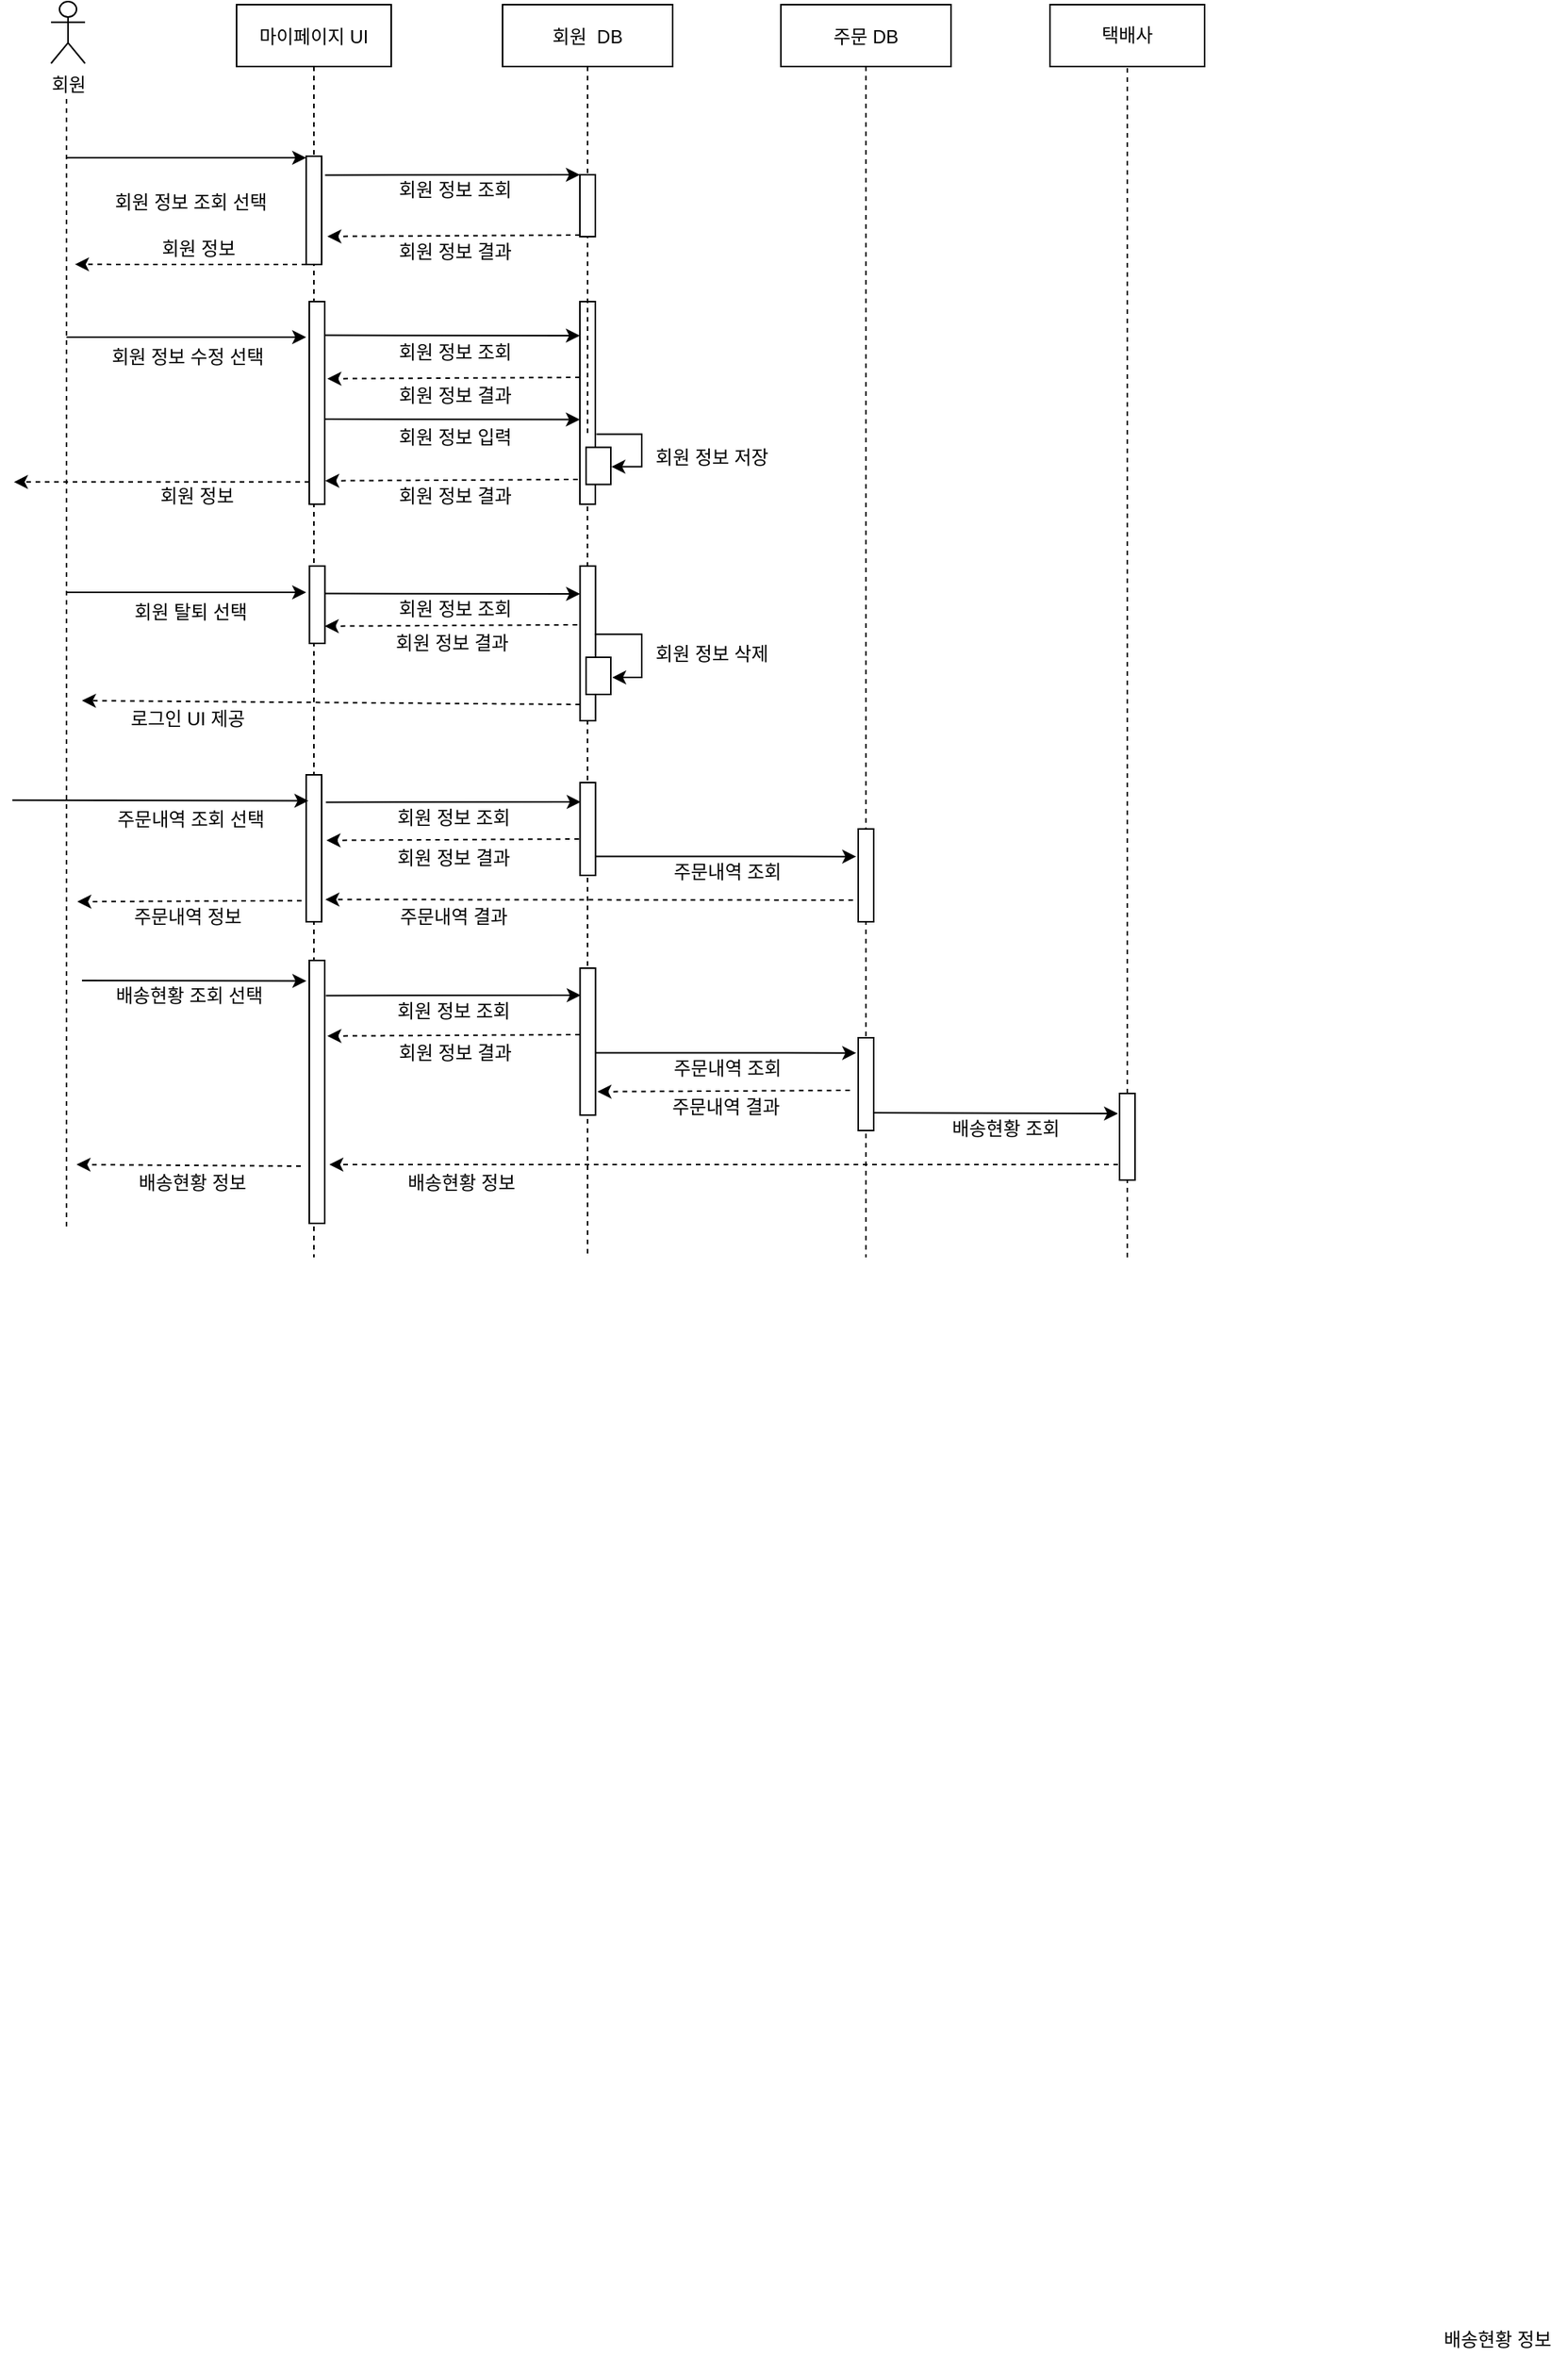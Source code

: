 <mxfile version="18.1.3" type="github">
  <diagram id="kgpKYQtTHZ0yAKxKKP6v" name="Page-1">
    <mxGraphModel dx="1571" dy="431" grid="1" gridSize="10" guides="1" tooltips="1" connect="1" arrows="1" fold="1" page="1" pageScale="1" pageWidth="850" pageHeight="1100" math="0" shadow="0">
      <root>
        <mxCell id="0" />
        <mxCell id="1" parent="0" />
        <mxCell id="r8XIUrFHfBqZS6FGPilP-93" value="" style="points=[];perimeter=orthogonalPerimeter;rounded=0;shadow=0;strokeWidth=1;" parent="1" vertex="1">
          <mxGeometry x="332" y="242" width="10" height="131" as="geometry" />
        </mxCell>
        <mxCell id="r8XIUrFHfBqZS6FGPilP-76" value="회원  DB" style="shape=umlLifeline;perimeter=lifelinePerimeter;container=1;collapsible=0;recursiveResize=0;rounded=0;shadow=0;strokeWidth=1;" parent="1" vertex="1">
          <mxGeometry x="282" y="50" width="110" height="280" as="geometry" />
        </mxCell>
        <mxCell id="r8XIUrFHfBqZS6FGPilP-83" value="" style="points=[];perimeter=orthogonalPerimeter;rounded=0;shadow=0;strokeWidth=1;" parent="r8XIUrFHfBqZS6FGPilP-76" vertex="1">
          <mxGeometry x="50" y="110" width="10" height="40" as="geometry" />
        </mxCell>
        <mxCell id="r8XIUrFHfBqZS6FGPilP-84" value="" style="endArrow=classic;html=1;rounded=0;entryX=-0.177;entryY=0.155;entryDx=0;entryDy=0;entryPerimeter=0;exitX=1.022;exitY=0.36;exitDx=0;exitDy=0;exitPerimeter=0;" parent="r8XIUrFHfBqZS6FGPilP-76" edge="1">
          <mxGeometry width="50" height="50" relative="1" as="geometry">
            <mxPoint x="-114.78" y="110.2" as="sourcePoint" />
            <mxPoint x="50" y="110.005" as="targetPoint" />
          </mxGeometry>
        </mxCell>
        <mxCell id="r8XIUrFHfBqZS6FGPilP-86" value="" style="endArrow=classic;html=1;rounded=0;dashed=1;entryX=1.03;entryY=0.253;entryDx=0;entryDy=0;entryPerimeter=0;endFill=1;exitX=-0.141;exitY=0.544;exitDx=0;exitDy=0;exitPerimeter=0;" parent="r8XIUrFHfBqZS6FGPilP-76" edge="1">
          <mxGeometry width="50" height="50" relative="1" as="geometry">
            <mxPoint x="50" y="148.998" as="sourcePoint" />
            <mxPoint x="-113.29" y="149.88" as="targetPoint" />
          </mxGeometry>
        </mxCell>
        <mxCell id="r8XIUrFHfBqZS6FGPilP-101" value="회원 정보 입력" style="text;html=1;align=center;verticalAlign=middle;resizable=0;points=[];autosize=1;strokeColor=none;fillColor=none;" parent="r8XIUrFHfBqZS6FGPilP-76" vertex="1">
          <mxGeometry x="-76" y="270.24" width="90" height="20" as="geometry" />
        </mxCell>
        <mxCell id="3nuBFxr9cyL0pnOWT2aG-5" value="마이페이지 UI" style="shape=umlLifeline;perimeter=lifelinePerimeter;container=1;collapsible=0;recursiveResize=0;rounded=0;shadow=0;strokeWidth=1;" parent="1" vertex="1">
          <mxGeometry x="110" y="50" width="100" height="810" as="geometry" />
        </mxCell>
        <mxCell id="r8XIUrFHfBqZS6FGPilP-82" value="" style="points=[];perimeter=orthogonalPerimeter;rounded=0;shadow=0;strokeWidth=1;" parent="3nuBFxr9cyL0pnOWT2aG-5" vertex="1">
          <mxGeometry x="45" y="98" width="10" height="70" as="geometry" />
        </mxCell>
        <mxCell id="r8XIUrFHfBqZS6FGPilP-139" value="" style="points=[];perimeter=orthogonalPerimeter;rounded=0;shadow=0;strokeWidth=1;" parent="3nuBFxr9cyL0pnOWT2aG-5" vertex="1">
          <mxGeometry x="45" y="498" width="10" height="95" as="geometry" />
        </mxCell>
        <mxCell id="r8XIUrFHfBqZS6FGPilP-27" value="" style="endArrow=classic;html=1;rounded=0;" parent="3nuBFxr9cyL0pnOWT2aG-5" edge="1">
          <mxGeometry width="50" height="50" relative="1" as="geometry">
            <mxPoint x="-110" y="99" as="sourcePoint" />
            <mxPoint x="45" y="99" as="targetPoint" />
          </mxGeometry>
        </mxCell>
        <mxCell id="r8XIUrFHfBqZS6FGPilP-91" value="" style="endArrow=classic;html=1;rounded=0;" parent="3nuBFxr9cyL0pnOWT2aG-5" edge="1">
          <mxGeometry width="50" height="50" relative="1" as="geometry">
            <mxPoint x="-110" y="215" as="sourcePoint" />
            <mxPoint x="45" y="215" as="targetPoint" />
          </mxGeometry>
        </mxCell>
        <mxCell id="r8XIUrFHfBqZS6FGPilP-92" value="회원 정보 수정 선택" style="text;html=1;align=center;verticalAlign=middle;resizable=0;points=[];autosize=1;strokeColor=none;fillColor=none;" parent="3nuBFxr9cyL0pnOWT2aG-5" vertex="1">
          <mxGeometry x="-92" y="218" width="120" height="20" as="geometry" />
        </mxCell>
        <mxCell id="r8XIUrFHfBqZS6FGPilP-122" value="" style="endArrow=classic;html=1;rounded=0;" parent="3nuBFxr9cyL0pnOWT2aG-5" edge="1">
          <mxGeometry width="50" height="50" relative="1" as="geometry">
            <mxPoint x="-110" y="380" as="sourcePoint" />
            <mxPoint x="45" y="380" as="targetPoint" />
          </mxGeometry>
        </mxCell>
        <mxCell id="r8XIUrFHfBqZS6FGPilP-141" value="주문내역 조회 선택" style="text;html=1;align=center;verticalAlign=middle;resizable=0;points=[];autosize=1;strokeColor=none;fillColor=none;" parent="3nuBFxr9cyL0pnOWT2aG-5" vertex="1">
          <mxGeometry x="-90.0" y="517" width="120" height="20" as="geometry" />
        </mxCell>
        <mxCell id="r8XIUrFHfBqZS6FGPilP-7" value="" style="endArrow=none;dashed=1;html=1;rounded=0;" parent="1" edge="1">
          <mxGeometry width="50" height="50" relative="1" as="geometry">
            <mxPoint y="840" as="sourcePoint" />
            <mxPoint y="110" as="targetPoint" />
          </mxGeometry>
        </mxCell>
        <mxCell id="r8XIUrFHfBqZS6FGPilP-79" value="주문 DB" style="shape=umlLifeline;perimeter=lifelinePerimeter;container=1;collapsible=0;recursiveResize=0;rounded=0;shadow=0;strokeWidth=1;" parent="1" vertex="1">
          <mxGeometry x="462" y="50" width="110" height="810" as="geometry" />
        </mxCell>
        <mxCell id="r8XIUrFHfBqZS6FGPilP-142" value="" style="points=[];perimeter=orthogonalPerimeter;rounded=0;shadow=0;strokeWidth=1;" parent="r8XIUrFHfBqZS6FGPilP-79" vertex="1">
          <mxGeometry x="50" y="533" width="10" height="60" as="geometry" />
        </mxCell>
        <mxCell id="r8XIUrFHfBqZS6FGPilP-147" value="" style="endArrow=classic;html=1;rounded=0;entryX=-0.131;entryY=0.297;entryDx=0;entryDy=0;entryPerimeter=0;exitX=1.022;exitY=0.36;exitDx=0;exitDy=0;exitPerimeter=0;endFill=1;" parent="r8XIUrFHfBqZS6FGPilP-79" edge="1">
          <mxGeometry width="50" height="50" relative="1" as="geometry">
            <mxPoint x="-119.86" y="550.7" as="sourcePoint" />
            <mxPoint x="48.69" y="550.85" as="targetPoint" />
          </mxGeometry>
        </mxCell>
        <mxCell id="r8XIUrFHfBqZS6FGPilP-209" value="" style="points=[];perimeter=orthogonalPerimeter;rounded=0;shadow=0;strokeWidth=1;" parent="r8XIUrFHfBqZS6FGPilP-79" vertex="1">
          <mxGeometry x="50" y="668" width="10" height="60" as="geometry" />
        </mxCell>
        <mxCell id="r8XIUrFHfBqZS6FGPilP-210" value="" style="endArrow=classic;html=1;rounded=0;entryX=-0.131;entryY=0.297;entryDx=0;entryDy=0;entryPerimeter=0;exitX=1.022;exitY=0.36;exitDx=0;exitDy=0;exitPerimeter=0;endFill=1;" parent="r8XIUrFHfBqZS6FGPilP-79" edge="1">
          <mxGeometry width="50" height="50" relative="1" as="geometry">
            <mxPoint x="-119.86" y="677.7" as="sourcePoint" />
            <mxPoint x="48.69" y="677.85" as="targetPoint" />
          </mxGeometry>
        </mxCell>
        <mxCell id="r8XIUrFHfBqZS6FGPilP-211" value="주문내역 조회" style="text;html=1;align=center;verticalAlign=middle;resizable=0;points=[];autosize=1;strokeColor=none;fillColor=none;" parent="r8XIUrFHfBqZS6FGPilP-79" vertex="1">
          <mxGeometry x="-80" y="678" width="90" height="20" as="geometry" />
        </mxCell>
        <mxCell id="r8XIUrFHfBqZS6FGPilP-212" value="" style="endArrow=classic;html=1;rounded=0;dashed=1;entryX=1.03;entryY=0.253;entryDx=0;entryDy=0;entryPerimeter=0;endFill=1;exitX=-0.141;exitY=0.544;exitDx=0;exitDy=0;exitPerimeter=0;" parent="r8XIUrFHfBqZS6FGPilP-79" edge="1">
          <mxGeometry width="50" height="50" relative="1" as="geometry">
            <mxPoint x="44.65" y="701.998" as="sourcePoint" />
            <mxPoint x="-118.64" y="702.88" as="targetPoint" />
          </mxGeometry>
        </mxCell>
        <mxCell id="r8XIUrFHfBqZS6FGPilP-213" value="주문내역 결과" style="text;html=1;align=center;verticalAlign=middle;resizable=0;points=[];autosize=1;strokeColor=none;fillColor=none;" parent="r8XIUrFHfBqZS6FGPilP-79" vertex="1">
          <mxGeometry x="-81.35" y="703" width="90" height="20" as="geometry" />
        </mxCell>
        <mxCell id="r8XIUrFHfBqZS6FGPilP-182" value="" style="endArrow=classic;html=1;rounded=0;exitX=1.022;exitY=0.36;exitDx=0;exitDy=0;exitPerimeter=0;endFill=1;" parent="r8XIUrFHfBqZS6FGPilP-79" edge="1">
          <mxGeometry width="50" height="50" relative="1" as="geometry">
            <mxPoint x="60.0" y="716.5" as="sourcePoint" />
            <mxPoint x="218" y="717" as="targetPoint" />
          </mxGeometry>
        </mxCell>
        <mxCell id="r8XIUrFHfBqZS6FGPilP-193" value="" style="endArrow=classic;html=1;rounded=0;dashed=1;endFill=1;exitX=-0.141;exitY=0.544;exitDx=0;exitDy=0;exitPerimeter=0;" parent="r8XIUrFHfBqZS6FGPilP-79" edge="1">
          <mxGeometry width="50" height="50" relative="1" as="geometry">
            <mxPoint x="218.0" y="749.998" as="sourcePoint" />
            <mxPoint x="-292" y="750" as="targetPoint" />
          </mxGeometry>
        </mxCell>
        <mxCell id="r8XIUrFHfBqZS6FGPilP-85" value="회원 정보 조회" style="text;html=1;align=center;verticalAlign=middle;resizable=0;points=[];autosize=1;strokeColor=none;fillColor=none;" parent="1" vertex="1">
          <mxGeometry x="206" y="160" width="90" height="20" as="geometry" />
        </mxCell>
        <mxCell id="r8XIUrFHfBqZS6FGPilP-87" value="회원 정보 결과" style="text;html=1;align=center;verticalAlign=middle;resizable=0;points=[];autosize=1;strokeColor=none;fillColor=none;" parent="1" vertex="1">
          <mxGeometry x="206" y="200" width="90" height="20" as="geometry" />
        </mxCell>
        <mxCell id="r8XIUrFHfBqZS6FGPilP-89" value="" style="points=[];perimeter=orthogonalPerimeter;rounded=0;shadow=0;strokeWidth=1;" parent="1" vertex="1">
          <mxGeometry x="157" y="242" width="10" height="131" as="geometry" />
        </mxCell>
        <mxCell id="r8XIUrFHfBqZS6FGPilP-94" value="" style="endArrow=classic;html=1;rounded=0;entryX=-0.177;entryY=0.155;entryDx=0;entryDy=0;entryPerimeter=0;exitX=1.022;exitY=0.189;exitDx=0;exitDy=0;exitPerimeter=0;" parent="1" edge="1">
          <mxGeometry width="50" height="50" relative="1" as="geometry">
            <mxPoint x="167.22" y="263.759" as="sourcePoint" />
            <mxPoint x="332" y="264.005" as="targetPoint" />
          </mxGeometry>
        </mxCell>
        <mxCell id="r8XIUrFHfBqZS6FGPilP-95" value="" style="endArrow=classic;html=1;rounded=0;dashed=1;entryX=1.03;entryY=0.253;entryDx=0;entryDy=0;entryPerimeter=0;endFill=1;exitX=-0.141;exitY=0.544;exitDx=0;exitDy=0;exitPerimeter=0;" parent="1" edge="1">
          <mxGeometry width="50" height="50" relative="1" as="geometry">
            <mxPoint x="332" y="290.998" as="sourcePoint" />
            <mxPoint x="168.71" y="291.88" as="targetPoint" />
          </mxGeometry>
        </mxCell>
        <mxCell id="r8XIUrFHfBqZS6FGPilP-96" value="회원 정보 조회" style="text;html=1;align=center;verticalAlign=middle;resizable=0;points=[];autosize=1;strokeColor=none;fillColor=none;" parent="1" vertex="1">
          <mxGeometry x="206" y="265" width="90" height="20" as="geometry" />
        </mxCell>
        <mxCell id="r8XIUrFHfBqZS6FGPilP-97" value="회원 정보 결과" style="text;html=1;align=center;verticalAlign=middle;resizable=0;points=[];autosize=1;strokeColor=none;fillColor=none;" parent="1" vertex="1">
          <mxGeometry x="206" y="293" width="90" height="20" as="geometry" />
        </mxCell>
        <mxCell id="r8XIUrFHfBqZS6FGPilP-105" value="" style="endArrow=none;html=1;rounded=0;dashed=1;endFill=0;exitX=0.689;exitY=1.019;exitDx=0;exitDy=0;exitPerimeter=0;" parent="1" edge="1">
          <mxGeometry width="50" height="50" relative="1" as="geometry">
            <mxPoint x="336.89" y="374.489" as="sourcePoint" />
            <mxPoint x="337" y="860" as="targetPoint" />
          </mxGeometry>
        </mxCell>
        <mxCell id="r8XIUrFHfBqZS6FGPilP-98" value="" style="points=[];perimeter=orthogonalPerimeter;rounded=0;shadow=0;strokeWidth=1;" parent="1" vertex="1">
          <mxGeometry x="336" y="336.24" width="16" height="24" as="geometry" />
        </mxCell>
        <mxCell id="r8XIUrFHfBqZS6FGPilP-108" value="" style="endArrow=classic;html=1;rounded=0;exitX=1.071;exitY=0.655;exitDx=0;exitDy=0;exitPerimeter=0;edgeStyle=orthogonalEdgeStyle;entryX=1.023;entryY=0.523;entryDx=0;entryDy=0;entryPerimeter=0;" parent="1" source="r8XIUrFHfBqZS6FGPilP-93" target="r8XIUrFHfBqZS6FGPilP-98" edge="1">
          <mxGeometry width="50" height="50" relative="1" as="geometry">
            <mxPoint x="362" y="353" as="sourcePoint" />
            <mxPoint x="412" y="303" as="targetPoint" />
            <Array as="points">
              <mxPoint x="372" y="328" />
              <mxPoint x="372" y="349" />
            </Array>
          </mxGeometry>
        </mxCell>
        <mxCell id="r8XIUrFHfBqZS6FGPilP-109" value="회원 정보 저장" style="text;html=1;align=center;verticalAlign=middle;resizable=0;points=[];autosize=1;strokeColor=none;fillColor=none;" parent="1" vertex="1">
          <mxGeometry x="372" y="333" width="90" height="20" as="geometry" />
        </mxCell>
        <mxCell id="r8XIUrFHfBqZS6FGPilP-110" value="" style="endArrow=classic;html=1;rounded=0;dashed=1;entryX=1.03;entryY=0.253;entryDx=0;entryDy=0;entryPerimeter=0;endFill=1;exitX=-0.141;exitY=0.544;exitDx=0;exitDy=0;exitPerimeter=0;" parent="1" edge="1">
          <mxGeometry width="50" height="50" relative="1" as="geometry">
            <mxPoint x="330.64" y="356.998" as="sourcePoint" />
            <mxPoint x="167.35" y="357.88" as="targetPoint" />
          </mxGeometry>
        </mxCell>
        <mxCell id="r8XIUrFHfBqZS6FGPilP-111" value="회원 정보 결과" style="text;html=1;align=center;verticalAlign=middle;resizable=0;points=[];autosize=1;strokeColor=none;fillColor=none;" parent="1" vertex="1">
          <mxGeometry x="206" y="358.24" width="90" height="20" as="geometry" />
        </mxCell>
        <mxCell id="r8XIUrFHfBqZS6FGPilP-116" value="" style="endArrow=classic;html=1;rounded=0;dashed=1;endFill=1;" parent="1" edge="1">
          <mxGeometry width="50" height="50" relative="1" as="geometry">
            <mxPoint x="157" y="358.64" as="sourcePoint" />
            <mxPoint x="-34" y="358.64" as="targetPoint" />
          </mxGeometry>
        </mxCell>
        <mxCell id="r8XIUrFHfBqZS6FGPilP-100" value="" style="endArrow=classic;html=1;rounded=0;entryX=-0.177;entryY=0.155;entryDx=0;entryDy=0;entryPerimeter=0;exitX=1.022;exitY=0.189;exitDx=0;exitDy=0;exitPerimeter=0;" parent="1" edge="1">
          <mxGeometry width="50" height="50" relative="1" as="geometry">
            <mxPoint x="167.22" y="317.999" as="sourcePoint" />
            <mxPoint x="332" y="318.245" as="targetPoint" />
          </mxGeometry>
        </mxCell>
        <mxCell id="r8XIUrFHfBqZS6FGPilP-115" value="회원 정보" style="text;html=1;align=center;verticalAlign=middle;resizable=0;points=[];autosize=1;strokeColor=none;fillColor=none;" parent="1" vertex="1">
          <mxGeometry x="49" y="358.24" width="70" height="20" as="geometry" />
        </mxCell>
        <mxCell id="r8XIUrFHfBqZS6FGPilP-119" value="" style="points=[];perimeter=orthogonalPerimeter;rounded=0;shadow=0;strokeWidth=1;" parent="1" vertex="1">
          <mxGeometry x="332.14" y="413" width="10" height="100" as="geometry" />
        </mxCell>
        <mxCell id="r8XIUrFHfBqZS6FGPilP-121" value="" style="points=[];perimeter=orthogonalPerimeter;rounded=0;shadow=0;strokeWidth=1;" parent="1" vertex="1">
          <mxGeometry x="157.14" y="413" width="10" height="50" as="geometry" />
        </mxCell>
        <mxCell id="r8XIUrFHfBqZS6FGPilP-123" value="회원 탈퇴 선택" style="text;html=1;align=center;verticalAlign=middle;resizable=0;points=[];autosize=1;strokeColor=none;fillColor=none;" parent="1" vertex="1">
          <mxGeometry x="35.0" y="433" width="90" height="20" as="geometry" />
        </mxCell>
        <mxCell id="r8XIUrFHfBqZS6FGPilP-124" value="" style="endArrow=classic;html=1;rounded=0;entryX=-0.177;entryY=0.155;entryDx=0;entryDy=0;entryPerimeter=0;exitX=1.022;exitY=0.189;exitDx=0;exitDy=0;exitPerimeter=0;" parent="1" edge="1">
          <mxGeometry width="50" height="50" relative="1" as="geometry">
            <mxPoint x="167.36" y="430.759" as="sourcePoint" />
            <mxPoint x="332.14" y="431.005" as="targetPoint" />
          </mxGeometry>
        </mxCell>
        <mxCell id="r8XIUrFHfBqZS6FGPilP-126" value="회원 정보 조회" style="text;html=1;align=center;verticalAlign=middle;resizable=0;points=[];autosize=1;strokeColor=none;fillColor=none;" parent="1" vertex="1">
          <mxGeometry x="206.14" y="431" width="90" height="20" as="geometry" />
        </mxCell>
        <mxCell id="r8XIUrFHfBqZS6FGPilP-128" value="" style="points=[];perimeter=orthogonalPerimeter;rounded=0;shadow=0;strokeWidth=1;" parent="1" vertex="1">
          <mxGeometry x="336" y="472" width="16" height="24" as="geometry" />
        </mxCell>
        <mxCell id="r8XIUrFHfBqZS6FGPilP-130" value="회원 정보 삭제" style="text;html=1;align=center;verticalAlign=middle;resizable=0;points=[];autosize=1;strokeColor=none;fillColor=none;" parent="1" vertex="1">
          <mxGeometry x="372" y="460" width="90" height="20" as="geometry" />
        </mxCell>
        <mxCell id="r8XIUrFHfBqZS6FGPilP-131" value="" style="endArrow=classic;html=1;rounded=0;dashed=1;endFill=1;exitX=-0.003;exitY=0.895;exitDx=0;exitDy=0;exitPerimeter=0;" parent="1" source="r8XIUrFHfBqZS6FGPilP-119" edge="1">
          <mxGeometry width="50" height="50" relative="1" as="geometry">
            <mxPoint x="304" y="503" as="sourcePoint" />
            <mxPoint x="10" y="500" as="targetPoint" />
            <Array as="points">
              <mxPoint x="10" y="500" />
            </Array>
          </mxGeometry>
        </mxCell>
        <mxCell id="r8XIUrFHfBqZS6FGPilP-136" value="" style="endArrow=classic;html=1;rounded=0;edgeStyle=orthogonalEdgeStyle;exitX=0.956;exitY=0.207;exitDx=0;exitDy=0;exitPerimeter=0;entryX=1.055;entryY=0.502;entryDx=0;entryDy=0;entryPerimeter=0;" parent="1" edge="1">
          <mxGeometry width="50" height="50" relative="1" as="geometry">
            <mxPoint x="341.7" y="457.117" as="sourcePoint" />
            <mxPoint x="352.88" y="485.048" as="targetPoint" />
            <Array as="points">
              <mxPoint x="372" y="457" />
              <mxPoint x="372" y="485" />
            </Array>
          </mxGeometry>
        </mxCell>
        <mxCell id="r8XIUrFHfBqZS6FGPilP-135" value="로그인 UI 제공" style="text;html=1;align=center;verticalAlign=middle;resizable=0;points=[];autosize=1;strokeColor=none;fillColor=none;" parent="1" vertex="1">
          <mxGeometry x="33.14" y="502" width="90" height="20" as="geometry" />
        </mxCell>
        <mxCell id="r8XIUrFHfBqZS6FGPilP-143" value="" style="points=[];perimeter=orthogonalPerimeter;rounded=0;shadow=0;strokeWidth=1;" parent="1" vertex="1">
          <mxGeometry x="332.14" y="553" width="10" height="60" as="geometry" />
        </mxCell>
        <mxCell id="r8XIUrFHfBqZS6FGPilP-145" value="" style="endArrow=classic;html=1;rounded=0;entryX=-0.177;entryY=0.155;entryDx=0;entryDy=0;entryPerimeter=0;exitX=1.022;exitY=0.36;exitDx=0;exitDy=0;exitPerimeter=0;endFill=1;" parent="1" edge="1">
          <mxGeometry width="50" height="50" relative="1" as="geometry">
            <mxPoint x="167.75" y="565.7" as="sourcePoint" />
            <mxPoint x="332.53" y="565.505" as="targetPoint" />
          </mxGeometry>
        </mxCell>
        <mxCell id="r8XIUrFHfBqZS6FGPilP-146" value="회원 정보 조회" style="text;html=1;align=center;verticalAlign=middle;resizable=0;points=[];autosize=1;strokeColor=none;fillColor=none;" parent="1" vertex="1">
          <mxGeometry x="204.53" y="565.5" width="90" height="20" as="geometry" />
        </mxCell>
        <mxCell id="r8XIUrFHfBqZS6FGPilP-148" value="주문내역 조회" style="text;html=1;align=center;verticalAlign=middle;resizable=0;points=[];autosize=1;strokeColor=none;fillColor=none;" parent="1" vertex="1">
          <mxGeometry x="382" y="601" width="90" height="20" as="geometry" />
        </mxCell>
        <mxCell id="r8XIUrFHfBqZS6FGPilP-150" value="" style="endArrow=classic;html=1;rounded=0;dashed=1;endFill=1;exitX=-0.141;exitY=0.544;exitDx=0;exitDy=0;exitPerimeter=0;entryX=1.043;entryY=0.78;entryDx=0;entryDy=0;entryPerimeter=0;" parent="1" edge="1">
          <mxGeometry width="50" height="50" relative="1" as="geometry">
            <mxPoint x="508.64" y="628.998" as="sourcePoint" />
            <mxPoint x="167.43" y="628.6" as="targetPoint" />
          </mxGeometry>
        </mxCell>
        <mxCell id="r8XIUrFHfBqZS6FGPilP-151" value="주문내역 결과" style="text;html=1;align=center;verticalAlign=middle;resizable=0;points=[];autosize=1;strokeColor=none;fillColor=none;" parent="1" vertex="1">
          <mxGeometry x="204.53" y="630" width="90" height="20" as="geometry" />
        </mxCell>
        <mxCell id="r8XIUrFHfBqZS6FGPilP-168" value="" style="endArrow=classic;html=1;rounded=0;entryX=-0.189;entryY=0.078;entryDx=0;entryDy=0;entryPerimeter=0;" parent="1" target="r8XIUrFHfBqZS6FGPilP-169" edge="1">
          <mxGeometry width="50" height="50" relative="1" as="geometry">
            <mxPoint x="10" y="681" as="sourcePoint" />
            <mxPoint x="309.01" y="681.65" as="targetPoint" />
          </mxGeometry>
        </mxCell>
        <mxCell id="r8XIUrFHfBqZS6FGPilP-169" value="" style="points=[];perimeter=orthogonalPerimeter;rounded=0;shadow=0;strokeWidth=1;" parent="1" vertex="1">
          <mxGeometry x="157" y="668" width="10" height="170" as="geometry" />
        </mxCell>
        <mxCell id="r8XIUrFHfBqZS6FGPilP-174" value="" style="points=[];perimeter=orthogonalPerimeter;rounded=0;shadow=0;strokeWidth=1;" parent="1" vertex="1">
          <mxGeometry x="332.14" y="673" width="10" height="95" as="geometry" />
        </mxCell>
        <mxCell id="r8XIUrFHfBqZS6FGPilP-175" value="" style="endArrow=classic;html=1;rounded=0;entryX=-0.177;entryY=0.155;entryDx=0;entryDy=0;entryPerimeter=0;exitX=1.022;exitY=0.36;exitDx=0;exitDy=0;exitPerimeter=0;endFill=1;" parent="1" edge="1">
          <mxGeometry width="50" height="50" relative="1" as="geometry">
            <mxPoint x="167.75" y="690.7" as="sourcePoint" />
            <mxPoint x="332.53" y="690.505" as="targetPoint" />
          </mxGeometry>
        </mxCell>
        <mxCell id="r8XIUrFHfBqZS6FGPilP-176" value="회원 정보 조회" style="text;html=1;align=center;verticalAlign=middle;resizable=0;points=[];autosize=1;strokeColor=none;fillColor=none;" parent="1" vertex="1">
          <mxGeometry x="204.53" y="690.5" width="90" height="20" as="geometry" />
        </mxCell>
        <mxCell id="r8XIUrFHfBqZS6FGPilP-183" value="배송현황 조회" style="text;html=1;align=center;verticalAlign=middle;resizable=0;points=[];autosize=1;strokeColor=none;fillColor=none;" parent="1" vertex="1">
          <mxGeometry x="562" y="767" width="90" height="20" as="geometry" />
        </mxCell>
        <mxCell id="r8XIUrFHfBqZS6FGPilP-185" value="" style="endArrow=none;dashed=1;html=1;rounded=0;startArrow=none;entryX=0.5;entryY=1;entryDx=0;entryDy=0;" parent="1" source="r8XIUrFHfBqZS6FGPilP-187" target="r8XIUrFHfBqZS6FGPilP-222" edge="1">
          <mxGeometry width="50" height="50" relative="1" as="geometry">
            <mxPoint x="686" y="962" as="sourcePoint" />
            <mxPoint x="686" y="112" as="targetPoint" />
          </mxGeometry>
        </mxCell>
        <mxCell id="r8XIUrFHfBqZS6FGPilP-187" value="" style="points=[];perimeter=orthogonalPerimeter;rounded=0;shadow=0;strokeWidth=1;" parent="1" vertex="1">
          <mxGeometry x="681" y="754" width="10" height="56" as="geometry" />
        </mxCell>
        <mxCell id="r8XIUrFHfBqZS6FGPilP-188" value="" style="endArrow=none;dashed=1;html=1;rounded=0;startArrow=none;" parent="1" target="r8XIUrFHfBqZS6FGPilP-187" edge="1">
          <mxGeometry width="50" height="50" relative="1" as="geometry">
            <mxPoint x="686" y="860" as="sourcePoint" />
            <mxPoint x="686" y="30" as="targetPoint" />
          </mxGeometry>
        </mxCell>
        <mxCell id="r8XIUrFHfBqZS6FGPilP-196" value="배송현황 정보" style="text;html=1;align=center;verticalAlign=middle;resizable=0;points=[];autosize=1;strokeColor=none;fillColor=none;" parent="1" vertex="1">
          <mxGeometry x="880" y="1550" width="90" height="20" as="geometry" />
        </mxCell>
        <mxCell id="r8XIUrFHfBqZS6FGPilP-200" value="" style="endArrow=classic;html=1;rounded=0;dashed=1;entryX=1.03;entryY=0.253;entryDx=0;entryDy=0;entryPerimeter=0;endFill=1;exitX=-0.141;exitY=0.544;exitDx=0;exitDy=0;exitPerimeter=0;" parent="1" edge="1">
          <mxGeometry width="50" height="50" relative="1" as="geometry">
            <mxPoint x="330.29" y="450.998" as="sourcePoint" />
            <mxPoint x="167" y="451.88" as="targetPoint" />
          </mxGeometry>
        </mxCell>
        <mxCell id="r8XIUrFHfBqZS6FGPilP-201" value="회원 정보 결과" style="text;html=1;align=center;verticalAlign=middle;resizable=0;points=[];autosize=1;strokeColor=none;fillColor=none;" parent="1" vertex="1">
          <mxGeometry x="204.29" y="453" width="90" height="20" as="geometry" />
        </mxCell>
        <mxCell id="r8XIUrFHfBqZS6FGPilP-204" value="" style="endArrow=classic;html=1;rounded=0;dashed=1;entryX=1.03;entryY=0.253;entryDx=0;entryDy=0;entryPerimeter=0;endFill=1;exitX=-0.141;exitY=0.544;exitDx=0;exitDy=0;exitPerimeter=0;" parent="1" edge="1">
          <mxGeometry width="50" height="50" relative="1" as="geometry">
            <mxPoint x="331.43" y="589.498" as="sourcePoint" />
            <mxPoint x="168.14" y="590.38" as="targetPoint" />
          </mxGeometry>
        </mxCell>
        <mxCell id="r8XIUrFHfBqZS6FGPilP-205" value="회원 정보 결과" style="text;html=1;align=center;verticalAlign=middle;resizable=0;points=[];autosize=1;strokeColor=none;fillColor=none;" parent="1" vertex="1">
          <mxGeometry x="205.43" y="591.5" width="90" height="20" as="geometry" />
        </mxCell>
        <mxCell id="r8XIUrFHfBqZS6FGPilP-207" value="" style="endArrow=classic;html=1;rounded=0;dashed=1;entryX=1.03;entryY=0.253;entryDx=0;entryDy=0;entryPerimeter=0;endFill=1;exitX=-0.141;exitY=0.544;exitDx=0;exitDy=0;exitPerimeter=0;" parent="1" edge="1">
          <mxGeometry width="50" height="50" relative="1" as="geometry">
            <mxPoint x="332.0" y="715.998" as="sourcePoint" />
            <mxPoint x="168.71" y="716.88" as="targetPoint" />
          </mxGeometry>
        </mxCell>
        <mxCell id="r8XIUrFHfBqZS6FGPilP-208" value="회원 정보 결과" style="text;html=1;align=center;verticalAlign=middle;resizable=0;points=[];autosize=1;strokeColor=none;fillColor=none;" parent="1" vertex="1">
          <mxGeometry x="206" y="718" width="90" height="20" as="geometry" />
        </mxCell>
        <mxCell id="r8XIUrFHfBqZS6FGPilP-140" value="" style="endArrow=classic;html=1;rounded=0;entryX=0.144;entryY=0.177;entryDx=0;entryDy=0;entryPerimeter=0;exitX=0.9;exitY=0.616;exitDx=0;exitDy=0;exitPerimeter=0;" parent="1" target="r8XIUrFHfBqZS6FGPilP-139" edge="1">
          <mxGeometry width="50" height="50" relative="1" as="geometry">
            <mxPoint x="-35" y="564.32" as="sourcePoint" />
            <mxPoint x="112" y="563" as="targetPoint" />
          </mxGeometry>
        </mxCell>
        <mxCell id="r8XIUrFHfBqZS6FGPilP-215" value="" style="endArrow=classic;html=1;rounded=0;dashed=1;endFill=1;" parent="1" edge="1">
          <mxGeometry width="50" height="50" relative="1" as="geometry">
            <mxPoint x="152" y="629.33" as="sourcePoint" />
            <mxPoint x="7" y="630" as="targetPoint" />
          </mxGeometry>
        </mxCell>
        <mxCell id="r8XIUrFHfBqZS6FGPilP-28" value="회원 정보 조회 선택" style="text;html=1;align=center;verticalAlign=middle;resizable=0;points=[];autosize=1;strokeColor=none;fillColor=none;" parent="1" vertex="1">
          <mxGeometry x="20" y="168" width="120" height="20" as="geometry" />
        </mxCell>
        <mxCell id="r8XIUrFHfBqZS6FGPilP-112" value="회원 정보" style="text;html=1;align=center;verticalAlign=middle;resizable=0;points=[];autosize=1;strokeColor=none;fillColor=none;" parent="1" vertex="1">
          <mxGeometry x="50" y="198" width="70" height="20" as="geometry" />
        </mxCell>
        <mxCell id="r8XIUrFHfBqZS6FGPilP-222" value="택배사" style="rounded=0;whiteSpace=wrap;html=1;" parent="1" vertex="1">
          <mxGeometry x="636" y="50" width="100" height="40" as="geometry" />
        </mxCell>
        <mxCell id="r8XIUrFHfBqZS6FGPilP-88" value="" style="endArrow=classic;html=1;rounded=0;dashed=1;endFill=1;entryX=1.078;entryY=0.229;entryDx=0;entryDy=0;entryPerimeter=0;" parent="1" edge="1">
          <mxGeometry width="50" height="50" relative="1" as="geometry">
            <mxPoint x="155" y="218" as="sourcePoint" />
            <mxPoint x="5.49" y="217.925" as="targetPoint" />
          </mxGeometry>
        </mxCell>
        <mxCell id="r8XIUrFHfBqZS6FGPilP-197" value="" style="endArrow=classic;html=1;rounded=0;dashed=1;endFill=1;" parent="1" edge="1">
          <mxGeometry width="50" height="50" relative="1" as="geometry">
            <mxPoint x="151.5" y="801" as="sourcePoint" />
            <mxPoint x="6.5" y="800" as="targetPoint" />
          </mxGeometry>
        </mxCell>
        <mxCell id="r8XIUrFHfBqZS6FGPilP-224" value="주문내역 정보" style="text;html=1;align=center;verticalAlign=middle;resizable=0;points=[];autosize=1;strokeColor=none;fillColor=none;" parent="1" vertex="1">
          <mxGeometry x="33.14" y="630" width="90" height="20" as="geometry" />
        </mxCell>
        <mxCell id="r8XIUrFHfBqZS6FGPilP-225" value="배송현황 조회 선택" style="text;html=1;align=center;verticalAlign=middle;resizable=0;points=[];autosize=1;strokeColor=none;fillColor=none;" parent="1" vertex="1">
          <mxGeometry x="19.0" y="681" width="120" height="20" as="geometry" />
        </mxCell>
        <mxCell id="r8XIUrFHfBqZS6FGPilP-226" value="배송현황 정보" style="text;html=1;align=center;verticalAlign=middle;resizable=0;points=[];autosize=1;strokeColor=none;fillColor=none;" parent="1" vertex="1">
          <mxGeometry x="36" y="802" width="90" height="20" as="geometry" />
        </mxCell>
        <mxCell id="r8XIUrFHfBqZS6FGPilP-229" value="배송현황 정보" style="text;html=1;align=center;verticalAlign=middle;resizable=0;points=[];autosize=1;strokeColor=none;fillColor=none;" parent="1" vertex="1">
          <mxGeometry x="210" y="802" width="90" height="20" as="geometry" />
        </mxCell>
        <mxCell id="vV4k1NHKdbUz9pVj7vWw-1" value="회원" style="shape=umlActor;verticalLabelPosition=bottom;verticalAlign=top;html=1;outlineConnect=0;" vertex="1" parent="1">
          <mxGeometry x="-10" y="48" width="22" height="40" as="geometry" />
        </mxCell>
      </root>
    </mxGraphModel>
  </diagram>
</mxfile>
